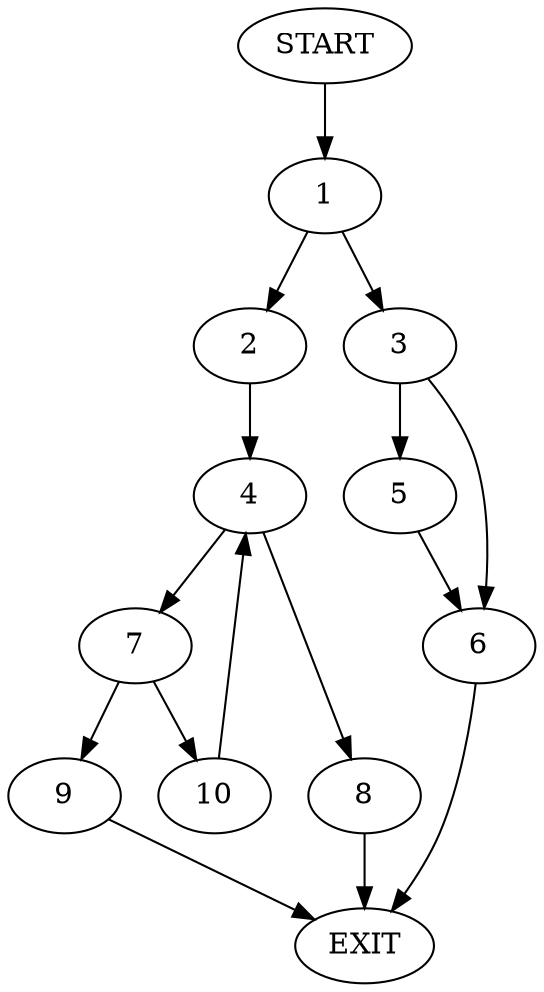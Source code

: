 digraph {
0 [label="START"]
11 [label="EXIT"]
0 -> 1
1 -> 2
1 -> 3
2 -> 4
3 -> 5
3 -> 6
5 -> 6
6 -> 11
4 -> 7
4 -> 8
7 -> 9
7 -> 10
8 -> 11
9 -> 11
10 -> 4
}
